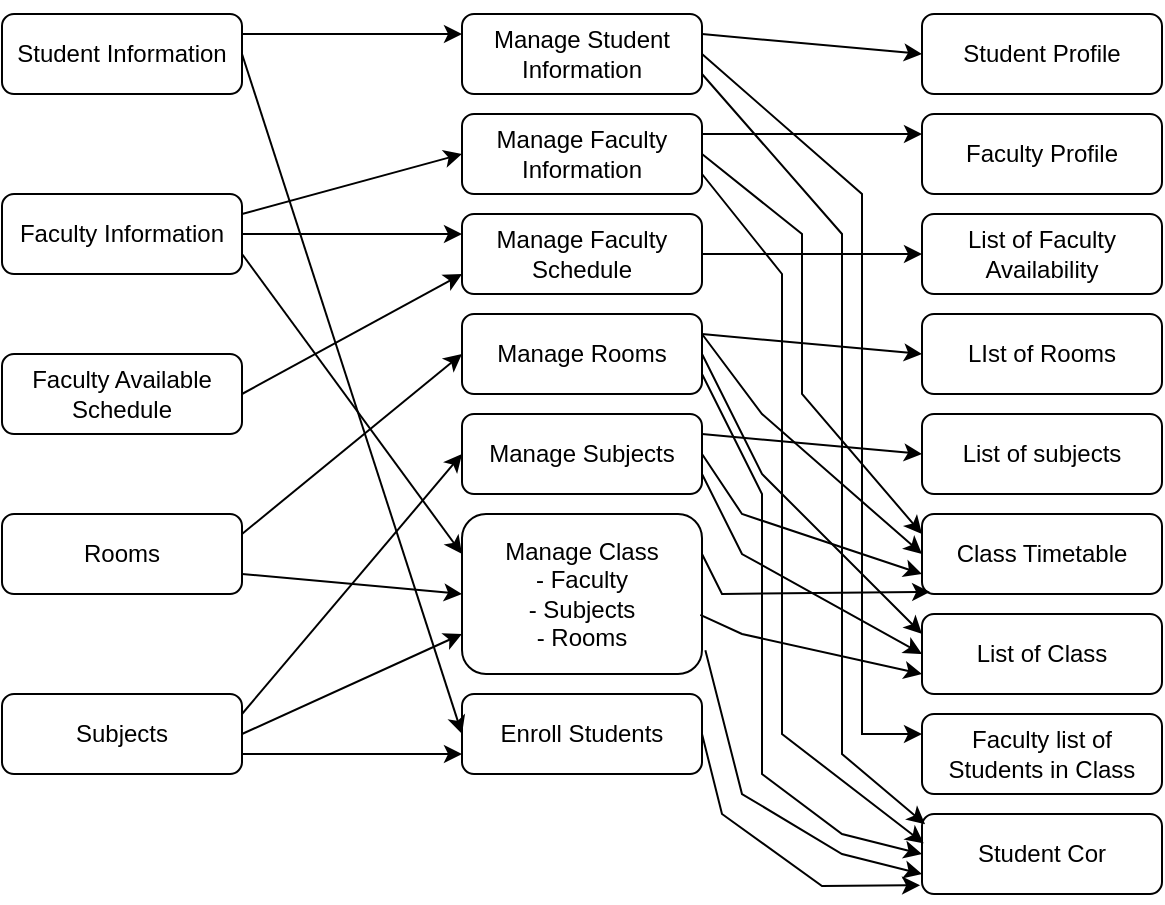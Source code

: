 <mxfile version="24.3.1" type="github">
  <diagram name="Page-1" id="PYd-O_xFokjqbC7pjso_">
    <mxGraphModel dx="917" dy="838" grid="1" gridSize="10" guides="1" tooltips="1" connect="1" arrows="1" fold="1" page="1" pageScale="1" pageWidth="850" pageHeight="1100" math="0" shadow="0">
      <root>
        <mxCell id="0" />
        <mxCell id="1" parent="0" />
        <mxCell id="UocRsOeT7tiTQksgyZBa-1" value="&lt;p align=&quot;center&quot; class=&quot;MsoNormal&quot;&gt;Student Information&lt;/p&gt;" style="rounded=1;whiteSpace=wrap;html=1;" vertex="1" parent="1">
          <mxGeometry x="80" y="210" width="120" height="40" as="geometry" />
        </mxCell>
        <mxCell id="UocRsOeT7tiTQksgyZBa-2" value="&lt;p align=&quot;center&quot; class=&quot;MsoNormal&quot;&gt;Faculty Information&lt;/p&gt;" style="rounded=1;whiteSpace=wrap;html=1;" vertex="1" parent="1">
          <mxGeometry x="80" y="300" width="120" height="40" as="geometry" />
        </mxCell>
        <mxCell id="UocRsOeT7tiTQksgyZBa-3" value="&lt;p align=&quot;center&quot; class=&quot;MsoNormal&quot;&gt;Subjects&lt;/p&gt;" style="rounded=1;whiteSpace=wrap;html=1;" vertex="1" parent="1">
          <mxGeometry x="80" y="550" width="120" height="40" as="geometry" />
        </mxCell>
        <mxCell id="UocRsOeT7tiTQksgyZBa-4" value="&lt;p align=&quot;center&quot; class=&quot;MsoNormal&quot;&gt;Faculty Available Schedule&lt;/p&gt;" style="rounded=1;whiteSpace=wrap;html=1;" vertex="1" parent="1">
          <mxGeometry x="80" y="380" width="120" height="40" as="geometry" />
        </mxCell>
        <mxCell id="UocRsOeT7tiTQksgyZBa-5" value="&lt;p align=&quot;center&quot; class=&quot;MsoNormal&quot;&gt;Rooms&lt;/p&gt;" style="rounded=1;whiteSpace=wrap;html=1;" vertex="1" parent="1">
          <mxGeometry x="80" y="460" width="120" height="40" as="geometry" />
        </mxCell>
        <mxCell id="UocRsOeT7tiTQksgyZBa-6" value="&lt;p align=&quot;center&quot; class=&quot;MsoNormal&quot;&gt;Manage Student Information&lt;/p&gt;" style="rounded=1;whiteSpace=wrap;html=1;" vertex="1" parent="1">
          <mxGeometry x="310" y="210" width="120" height="40" as="geometry" />
        </mxCell>
        <mxCell id="UocRsOeT7tiTQksgyZBa-7" value="&lt;p align=&quot;center&quot; class=&quot;MsoNormal&quot;&gt;Manage Faculty Information&lt;/p&gt;" style="rounded=1;whiteSpace=wrap;html=1;" vertex="1" parent="1">
          <mxGeometry x="310" y="260" width="120" height="40" as="geometry" />
        </mxCell>
        <mxCell id="UocRsOeT7tiTQksgyZBa-8" value="&lt;p align=&quot;center&quot; class=&quot;MsoNormal&quot;&gt;Manage Faculty Schedule&lt;/p&gt;" style="rounded=1;whiteSpace=wrap;html=1;" vertex="1" parent="1">
          <mxGeometry x="310" y="310" width="120" height="40" as="geometry" />
        </mxCell>
        <mxCell id="UocRsOeT7tiTQksgyZBa-9" value="&lt;p align=&quot;center&quot; class=&quot;MsoNormal&quot;&gt;Manage Class&lt;br&gt;- Faculty&lt;br&gt;- Subjects&lt;br&gt;- Rooms&lt;/p&gt;" style="rounded=1;whiteSpace=wrap;html=1;" vertex="1" parent="1">
          <mxGeometry x="310" y="460" width="120" height="80" as="geometry" />
        </mxCell>
        <mxCell id="UocRsOeT7tiTQksgyZBa-10" value="&lt;p align=&quot;center&quot; class=&quot;MsoNormal&quot;&gt;Enroll Students&lt;/p&gt;" style="rounded=1;whiteSpace=wrap;html=1;" vertex="1" parent="1">
          <mxGeometry x="310" y="550" width="120" height="40" as="geometry" />
        </mxCell>
        <mxCell id="UocRsOeT7tiTQksgyZBa-11" value="&lt;p align=&quot;center&quot; class=&quot;MsoNormal&quot;&gt;Manage Rooms&lt;/p&gt;" style="rounded=1;whiteSpace=wrap;html=1;" vertex="1" parent="1">
          <mxGeometry x="310" y="360" width="120" height="40" as="geometry" />
        </mxCell>
        <mxCell id="UocRsOeT7tiTQksgyZBa-12" value="&lt;p align=&quot;center&quot; class=&quot;MsoNormal&quot;&gt;Manage Subjects&lt;/p&gt;" style="rounded=1;whiteSpace=wrap;html=1;" vertex="1" parent="1">
          <mxGeometry x="310" y="410" width="120" height="40" as="geometry" />
        </mxCell>
        <mxCell id="UocRsOeT7tiTQksgyZBa-22" value="" style="endArrow=classic;html=1;rounded=0;entryX=0;entryY=0.5;entryDx=0;entryDy=0;exitX=1;exitY=0.5;exitDx=0;exitDy=0;" edge="1" parent="1" source="UocRsOeT7tiTQksgyZBa-1" target="UocRsOeT7tiTQksgyZBa-10">
          <mxGeometry width="50" height="50" relative="1" as="geometry">
            <mxPoint x="200" y="670" as="sourcePoint" />
            <mxPoint x="250" y="620" as="targetPoint" />
          </mxGeometry>
        </mxCell>
        <mxCell id="UocRsOeT7tiTQksgyZBa-23" value="" style="endArrow=classic;html=1;rounded=0;entryX=0;entryY=0.25;entryDx=0;entryDy=0;" edge="1" parent="1" source="UocRsOeT7tiTQksgyZBa-2" target="UocRsOeT7tiTQksgyZBa-8">
          <mxGeometry width="50" height="50" relative="1" as="geometry">
            <mxPoint x="200" y="300" as="sourcePoint" />
            <mxPoint x="210" y="620" as="targetPoint" />
          </mxGeometry>
        </mxCell>
        <mxCell id="UocRsOeT7tiTQksgyZBa-24" value="" style="endArrow=classic;html=1;rounded=0;exitX=1;exitY=0.75;exitDx=0;exitDy=0;entryX=0;entryY=0.25;entryDx=0;entryDy=0;" edge="1" parent="1" source="UocRsOeT7tiTQksgyZBa-2" target="UocRsOeT7tiTQksgyZBa-9">
          <mxGeometry width="50" height="50" relative="1" as="geometry">
            <mxPoint x="190" y="650" as="sourcePoint" />
            <mxPoint x="240" y="600" as="targetPoint" />
          </mxGeometry>
        </mxCell>
        <mxCell id="UocRsOeT7tiTQksgyZBa-25" value="" style="endArrow=classic;html=1;rounded=0;exitX=1;exitY=0.5;exitDx=0;exitDy=0;exitPerimeter=0;entryX=0;entryY=0.75;entryDx=0;entryDy=0;" edge="1" parent="1" source="UocRsOeT7tiTQksgyZBa-3" target="UocRsOeT7tiTQksgyZBa-9">
          <mxGeometry width="50" height="50" relative="1" as="geometry">
            <mxPoint x="130" y="590" as="sourcePoint" />
            <mxPoint x="300" y="520" as="targetPoint" />
          </mxGeometry>
        </mxCell>
        <mxCell id="UocRsOeT7tiTQksgyZBa-26" value="" style="endArrow=classic;html=1;rounded=0;exitX=1;exitY=0.75;exitDx=0;exitDy=0;entryX=0;entryY=0.5;entryDx=0;entryDy=0;" edge="1" parent="1" source="UocRsOeT7tiTQksgyZBa-5" target="UocRsOeT7tiTQksgyZBa-9">
          <mxGeometry width="50" height="50" relative="1" as="geometry">
            <mxPoint x="150" y="590" as="sourcePoint" />
            <mxPoint x="200" y="540" as="targetPoint" />
          </mxGeometry>
        </mxCell>
        <mxCell id="UocRsOeT7tiTQksgyZBa-27" value="" style="endArrow=classic;html=1;rounded=0;exitX=1;exitY=0.25;exitDx=0;exitDy=0;entryX=0;entryY=0.5;entryDx=0;entryDy=0;" edge="1" parent="1" source="UocRsOeT7tiTQksgyZBa-2" target="UocRsOeT7tiTQksgyZBa-7">
          <mxGeometry width="50" height="50" relative="1" as="geometry">
            <mxPoint x="80" y="420" as="sourcePoint" />
            <mxPoint x="130" y="370" as="targetPoint" />
          </mxGeometry>
        </mxCell>
        <mxCell id="UocRsOeT7tiTQksgyZBa-28" value="" style="endArrow=classic;html=1;rounded=0;exitX=1;exitY=0.5;exitDx=0;exitDy=0;entryX=0;entryY=0.75;entryDx=0;entryDy=0;" edge="1" parent="1" source="UocRsOeT7tiTQksgyZBa-4" target="UocRsOeT7tiTQksgyZBa-8">
          <mxGeometry width="50" height="50" relative="1" as="geometry">
            <mxPoint x="130" y="480" as="sourcePoint" />
            <mxPoint x="180" y="430" as="targetPoint" />
          </mxGeometry>
        </mxCell>
        <mxCell id="UocRsOeT7tiTQksgyZBa-29" value="" style="endArrow=classic;html=1;rounded=0;exitX=1;exitY=0.25;exitDx=0;exitDy=0;entryX=0;entryY=0.25;entryDx=0;entryDy=0;" edge="1" parent="1" source="UocRsOeT7tiTQksgyZBa-1" target="UocRsOeT7tiTQksgyZBa-6">
          <mxGeometry width="50" height="50" relative="1" as="geometry">
            <mxPoint x="200" y="220" as="sourcePoint" />
            <mxPoint x="310" y="220" as="targetPoint" />
          </mxGeometry>
        </mxCell>
        <mxCell id="UocRsOeT7tiTQksgyZBa-31" value="" style="endArrow=classic;html=1;rounded=0;exitX=1;exitY=0.25;exitDx=0;exitDy=0;entryX=0;entryY=0.5;entryDx=0;entryDy=0;" edge="1" parent="1" source="UocRsOeT7tiTQksgyZBa-5" target="UocRsOeT7tiTQksgyZBa-11">
          <mxGeometry width="50" height="50" relative="1" as="geometry">
            <mxPoint x="160" y="790" as="sourcePoint" />
            <mxPoint x="210" y="740" as="targetPoint" />
          </mxGeometry>
        </mxCell>
        <mxCell id="UocRsOeT7tiTQksgyZBa-32" value="" style="endArrow=classic;html=1;rounded=0;exitX=1;exitY=0.25;exitDx=0;exitDy=0;entryX=0;entryY=0.5;entryDx=0;entryDy=0;" edge="1" parent="1" source="UocRsOeT7tiTQksgyZBa-3" target="UocRsOeT7tiTQksgyZBa-12">
          <mxGeometry width="50" height="50" relative="1" as="geometry">
            <mxPoint x="250" y="750" as="sourcePoint" />
            <mxPoint x="300" y="700" as="targetPoint" />
          </mxGeometry>
        </mxCell>
        <mxCell id="UocRsOeT7tiTQksgyZBa-33" value="&lt;p align=&quot;center&quot; class=&quot;MsoNormal&quot;&gt;Student Profile&lt;/p&gt;" style="rounded=1;whiteSpace=wrap;html=1;" vertex="1" parent="1">
          <mxGeometry x="540" y="210" width="120" height="40" as="geometry" />
        </mxCell>
        <mxCell id="UocRsOeT7tiTQksgyZBa-34" value="&lt;p align=&quot;center&quot; class=&quot;MsoNormal&quot;&gt;Faculty Profile&lt;/p&gt;" style="rounded=1;whiteSpace=wrap;html=1;" vertex="1" parent="1">
          <mxGeometry x="540" y="260" width="120" height="40" as="geometry" />
        </mxCell>
        <mxCell id="UocRsOeT7tiTQksgyZBa-35" value="List of Faculty Availability" style="rounded=1;whiteSpace=wrap;html=1;" vertex="1" parent="1">
          <mxGeometry x="540" y="310" width="120" height="40" as="geometry" />
        </mxCell>
        <mxCell id="UocRsOeT7tiTQksgyZBa-36" value="&lt;p align=&quot;center&quot; class=&quot;MsoNormal&quot;&gt;LIst of Rooms&lt;/p&gt;" style="rounded=1;whiteSpace=wrap;html=1;" vertex="1" parent="1">
          <mxGeometry x="540" y="360" width="120" height="40" as="geometry" />
        </mxCell>
        <mxCell id="UocRsOeT7tiTQksgyZBa-37" value="&lt;p align=&quot;center&quot; class=&quot;MsoNormal&quot;&gt;List of subjects&lt;/p&gt;" style="rounded=1;whiteSpace=wrap;html=1;" vertex="1" parent="1">
          <mxGeometry x="540" y="410" width="120" height="40" as="geometry" />
        </mxCell>
        <mxCell id="UocRsOeT7tiTQksgyZBa-38" value="&lt;p align=&quot;center&quot; class=&quot;MsoNormal&quot;&gt;Class Timetable&lt;/p&gt;" style="rounded=1;whiteSpace=wrap;html=1;" vertex="1" parent="1">
          <mxGeometry x="540" y="460" width="120" height="40" as="geometry" />
        </mxCell>
        <mxCell id="UocRsOeT7tiTQksgyZBa-39" value="&lt;p align=&quot;center&quot; class=&quot;MsoNormal&quot;&gt;List of Class&lt;/p&gt;" style="rounded=1;whiteSpace=wrap;html=1;" vertex="1" parent="1">
          <mxGeometry x="540" y="510" width="120" height="40" as="geometry" />
        </mxCell>
        <mxCell id="UocRsOeT7tiTQksgyZBa-40" value="&lt;p align=&quot;center&quot; class=&quot;MsoNormal&quot;&gt;Faculty list of Students in Class&lt;/p&gt;" style="rounded=1;whiteSpace=wrap;html=1;" vertex="1" parent="1">
          <mxGeometry x="540" y="560" width="120" height="40" as="geometry" />
        </mxCell>
        <mxCell id="UocRsOeT7tiTQksgyZBa-42" value="" style="endArrow=classic;html=1;rounded=0;exitX=1;exitY=0.75;exitDx=0;exitDy=0;entryX=0;entryY=0.75;entryDx=0;entryDy=0;" edge="1" parent="1" source="UocRsOeT7tiTQksgyZBa-3" target="UocRsOeT7tiTQksgyZBa-10">
          <mxGeometry width="50" height="50" relative="1" as="geometry">
            <mxPoint x="430" y="790" as="sourcePoint" />
            <mxPoint x="480" y="740" as="targetPoint" />
          </mxGeometry>
        </mxCell>
        <mxCell id="UocRsOeT7tiTQksgyZBa-43" value="&lt;p align=&quot;center&quot; class=&quot;MsoNormal&quot;&gt;Student Cor&lt;/p&gt;" style="rounded=1;whiteSpace=wrap;html=1;" vertex="1" parent="1">
          <mxGeometry x="540" y="610" width="120" height="40" as="geometry" />
        </mxCell>
        <mxCell id="UocRsOeT7tiTQksgyZBa-44" value="" style="endArrow=classic;html=1;rounded=0;exitX=1;exitY=0.25;exitDx=0;exitDy=0;entryX=0;entryY=0.5;entryDx=0;entryDy=0;" edge="1" parent="1" source="UocRsOeT7tiTQksgyZBa-6" target="UocRsOeT7tiTQksgyZBa-33">
          <mxGeometry width="50" height="50" relative="1" as="geometry">
            <mxPoint x="420" y="810" as="sourcePoint" />
            <mxPoint x="470" y="760" as="targetPoint" />
          </mxGeometry>
        </mxCell>
        <mxCell id="UocRsOeT7tiTQksgyZBa-45" value="" style="endArrow=classic;html=1;rounded=0;exitX=1;exitY=0.5;exitDx=0;exitDy=0;entryX=0;entryY=0.25;entryDx=0;entryDy=0;" edge="1" parent="1" source="UocRsOeT7tiTQksgyZBa-6" target="UocRsOeT7tiTQksgyZBa-40">
          <mxGeometry width="50" height="50" relative="1" as="geometry">
            <mxPoint x="430" y="260" as="sourcePoint" />
            <mxPoint x="540" y="270" as="targetPoint" />
            <Array as="points">
              <mxPoint x="510" y="300" />
              <mxPoint x="510" y="440" />
              <mxPoint x="510" y="570" />
            </Array>
          </mxGeometry>
        </mxCell>
        <mxCell id="UocRsOeT7tiTQksgyZBa-46" value="" style="endArrow=classic;html=1;rounded=0;entryX=0.013;entryY=0.129;entryDx=0;entryDy=0;entryPerimeter=0;" edge="1" parent="1" target="UocRsOeT7tiTQksgyZBa-43">
          <mxGeometry width="50" height="50" relative="1" as="geometry">
            <mxPoint x="430" y="240" as="sourcePoint" />
            <mxPoint x="540" y="650" as="targetPoint" />
            <Array as="points">
              <mxPoint x="500" y="320" />
              <mxPoint x="500" y="480" />
              <mxPoint x="500" y="580" />
            </Array>
          </mxGeometry>
        </mxCell>
        <mxCell id="UocRsOeT7tiTQksgyZBa-48" value="" style="endArrow=classic;html=1;rounded=0;exitX=1;exitY=0.5;exitDx=0;exitDy=0;entryX=0;entryY=0.25;entryDx=0;entryDy=0;" edge="1" parent="1" source="UocRsOeT7tiTQksgyZBa-7" target="UocRsOeT7tiTQksgyZBa-38">
          <mxGeometry width="50" height="50" relative="1" as="geometry">
            <mxPoint x="450" y="330" as="sourcePoint" />
            <mxPoint x="560" y="370" as="targetPoint" />
            <Array as="points">
              <mxPoint x="480" y="320" />
              <mxPoint x="480" y="370" />
              <mxPoint x="480" y="400" />
            </Array>
          </mxGeometry>
        </mxCell>
        <mxCell id="UocRsOeT7tiTQksgyZBa-49" value="" style="endArrow=classic;html=1;rounded=0;exitX=1;exitY=0.5;exitDx=0;exitDy=0;entryX=0;entryY=0.5;entryDx=0;entryDy=0;" edge="1" parent="1">
          <mxGeometry width="50" height="50" relative="1" as="geometry">
            <mxPoint x="430" y="270" as="sourcePoint" />
            <mxPoint x="540" y="270" as="targetPoint" />
          </mxGeometry>
        </mxCell>
        <mxCell id="UocRsOeT7tiTQksgyZBa-50" value="" style="endArrow=classic;html=1;rounded=0;exitX=1;exitY=0.75;exitDx=0;exitDy=0;entryX=0.007;entryY=0.367;entryDx=0;entryDy=0;entryPerimeter=0;" edge="1" parent="1" source="UocRsOeT7tiTQksgyZBa-7" target="UocRsOeT7tiTQksgyZBa-43">
          <mxGeometry width="50" height="50" relative="1" as="geometry">
            <mxPoint x="430" y="510" as="sourcePoint" />
            <mxPoint x="540" y="750" as="targetPoint" />
            <Array as="points">
              <mxPoint x="470" y="340" />
              <mxPoint x="470" y="480" />
              <mxPoint x="470" y="550" />
              <mxPoint x="470" y="570" />
            </Array>
          </mxGeometry>
        </mxCell>
        <mxCell id="UocRsOeT7tiTQksgyZBa-51" value="" style="endArrow=classic;html=1;rounded=0;exitX=1;exitY=0.5;exitDx=0;exitDy=0;entryX=0;entryY=0.5;entryDx=0;entryDy=0;" edge="1" parent="1" source="UocRsOeT7tiTQksgyZBa-8" target="UocRsOeT7tiTQksgyZBa-35">
          <mxGeometry width="50" height="50" relative="1" as="geometry">
            <mxPoint x="470" y="760" as="sourcePoint" />
            <mxPoint x="520" y="710" as="targetPoint" />
          </mxGeometry>
        </mxCell>
        <mxCell id="UocRsOeT7tiTQksgyZBa-52" value="" style="endArrow=classic;html=1;rounded=0;exitX=1;exitY=0.25;exitDx=0;exitDy=0;entryX=0;entryY=0.5;entryDx=0;entryDy=0;" edge="1" parent="1" source="UocRsOeT7tiTQksgyZBa-11" target="UocRsOeT7tiTQksgyZBa-36">
          <mxGeometry width="50" height="50" relative="1" as="geometry">
            <mxPoint x="380" y="740" as="sourcePoint" />
            <mxPoint x="430" y="690" as="targetPoint" />
          </mxGeometry>
        </mxCell>
        <mxCell id="UocRsOeT7tiTQksgyZBa-53" value="" style="endArrow=classic;html=1;rounded=0;exitX=1;exitY=0.25;exitDx=0;exitDy=0;entryX=0;entryY=0.5;entryDx=0;entryDy=0;" edge="1" parent="1" source="UocRsOeT7tiTQksgyZBa-11" target="UocRsOeT7tiTQksgyZBa-38">
          <mxGeometry width="50" height="50" relative="1" as="geometry">
            <mxPoint x="430" y="420" as="sourcePoint" />
            <mxPoint x="540" y="530" as="targetPoint" />
            <Array as="points">
              <mxPoint x="460" y="410" />
            </Array>
          </mxGeometry>
        </mxCell>
        <mxCell id="UocRsOeT7tiTQksgyZBa-54" value="" style="endArrow=classic;html=1;rounded=0;exitX=1;exitY=0.5;exitDx=0;exitDy=0;entryX=0;entryY=0.25;entryDx=0;entryDy=0;" edge="1" parent="1" source="UocRsOeT7tiTQksgyZBa-11" target="UocRsOeT7tiTQksgyZBa-39">
          <mxGeometry width="50" height="50" relative="1" as="geometry">
            <mxPoint x="430" y="450" as="sourcePoint" />
            <mxPoint x="540" y="560" as="targetPoint" />
            <Array as="points">
              <mxPoint x="460" y="440" />
            </Array>
          </mxGeometry>
        </mxCell>
        <mxCell id="UocRsOeT7tiTQksgyZBa-55" value="" style="endArrow=classic;html=1;rounded=0;exitX=1;exitY=0.75;exitDx=0;exitDy=0;entryX=0;entryY=0.5;entryDx=0;entryDy=0;" edge="1" parent="1" source="UocRsOeT7tiTQksgyZBa-11" target="UocRsOeT7tiTQksgyZBa-43">
          <mxGeometry width="50" height="50" relative="1" as="geometry">
            <mxPoint x="430" y="409.68" as="sourcePoint" />
            <mxPoint x="540" y="554.68" as="targetPoint" />
            <Array as="points">
              <mxPoint x="460" y="450" />
              <mxPoint x="460" y="590" />
              <mxPoint x="500" y="620" />
            </Array>
          </mxGeometry>
        </mxCell>
        <mxCell id="UocRsOeT7tiTQksgyZBa-56" value="" style="endArrow=classic;html=1;rounded=0;exitX=1;exitY=0.25;exitDx=0;exitDy=0;entryX=0;entryY=0.5;entryDx=0;entryDy=0;" edge="1" parent="1" source="UocRsOeT7tiTQksgyZBa-12" target="UocRsOeT7tiTQksgyZBa-37">
          <mxGeometry width="50" height="50" relative="1" as="geometry">
            <mxPoint x="320" y="790" as="sourcePoint" />
            <mxPoint x="370" y="740" as="targetPoint" />
          </mxGeometry>
        </mxCell>
        <mxCell id="UocRsOeT7tiTQksgyZBa-57" value="" style="endArrow=classic;html=1;rounded=0;exitX=1;exitY=0.5;exitDx=0;exitDy=0;" edge="1" parent="1" source="UocRsOeT7tiTQksgyZBa-12">
          <mxGeometry width="50" height="50" relative="1" as="geometry">
            <mxPoint x="430" y="430" as="sourcePoint" />
            <mxPoint x="540" y="490" as="targetPoint" />
            <Array as="points">
              <mxPoint x="450" y="460" />
            </Array>
          </mxGeometry>
        </mxCell>
        <mxCell id="UocRsOeT7tiTQksgyZBa-58" value="" style="endArrow=classic;html=1;rounded=0;exitX=1;exitY=0.75;exitDx=0;exitDy=0;entryX=0;entryY=0.5;entryDx=0;entryDy=0;" edge="1" parent="1" source="UocRsOeT7tiTQksgyZBa-12" target="UocRsOeT7tiTQksgyZBa-39">
          <mxGeometry width="50" height="50" relative="1" as="geometry">
            <mxPoint x="390" y="710" as="sourcePoint" />
            <mxPoint x="440" y="660" as="targetPoint" />
            <Array as="points">
              <mxPoint x="450" y="480" />
            </Array>
          </mxGeometry>
        </mxCell>
        <mxCell id="UocRsOeT7tiTQksgyZBa-59" value="" style="endArrow=classic;html=1;rounded=0;exitX=1;exitY=0.25;exitDx=0;exitDy=0;entryX=0.034;entryY=0.974;entryDx=0;entryDy=0;entryPerimeter=0;" edge="1" parent="1" source="UocRsOeT7tiTQksgyZBa-9" target="UocRsOeT7tiTQksgyZBa-38">
          <mxGeometry width="50" height="50" relative="1" as="geometry">
            <mxPoint x="400" y="730" as="sourcePoint" />
            <mxPoint x="450" y="680" as="targetPoint" />
            <Array as="points">
              <mxPoint x="440" y="500" />
            </Array>
          </mxGeometry>
        </mxCell>
        <mxCell id="UocRsOeT7tiTQksgyZBa-60" value="" style="endArrow=classic;html=1;rounded=0;exitX=0.993;exitY=0.63;exitDx=0;exitDy=0;exitPerimeter=0;entryX=0;entryY=0.75;entryDx=0;entryDy=0;" edge="1" parent="1" source="UocRsOeT7tiTQksgyZBa-9" target="UocRsOeT7tiTQksgyZBa-39">
          <mxGeometry width="50" height="50" relative="1" as="geometry">
            <mxPoint x="480" y="700" as="sourcePoint" />
            <mxPoint x="530" y="650" as="targetPoint" />
            <Array as="points">
              <mxPoint x="450" y="520" />
            </Array>
          </mxGeometry>
        </mxCell>
        <mxCell id="UocRsOeT7tiTQksgyZBa-61" value="" style="endArrow=classic;html=1;rounded=0;exitX=1.014;exitY=0.852;exitDx=0;exitDy=0;exitPerimeter=0;entryX=0;entryY=0.75;entryDx=0;entryDy=0;" edge="1" parent="1" source="UocRsOeT7tiTQksgyZBa-9" target="UocRsOeT7tiTQksgyZBa-43">
          <mxGeometry width="50" height="50" relative="1" as="geometry">
            <mxPoint x="429" y="519.6" as="sourcePoint" />
            <mxPoint x="540" y="630" as="targetPoint" />
            <Array as="points">
              <mxPoint x="450" y="600" />
              <mxPoint x="500" y="630" />
            </Array>
          </mxGeometry>
        </mxCell>
        <mxCell id="UocRsOeT7tiTQksgyZBa-62" value="" style="endArrow=classic;html=1;rounded=0;exitX=1;exitY=0.5;exitDx=0;exitDy=0;entryX=-0.008;entryY=0.891;entryDx=0;entryDy=0;entryPerimeter=0;" edge="1" parent="1" source="UocRsOeT7tiTQksgyZBa-10" target="UocRsOeT7tiTQksgyZBa-43">
          <mxGeometry width="50" height="50" relative="1" as="geometry">
            <mxPoint x="480" y="690" as="sourcePoint" />
            <mxPoint x="530" y="640" as="targetPoint" />
            <Array as="points">
              <mxPoint x="440" y="610" />
              <mxPoint x="490" y="646" />
            </Array>
          </mxGeometry>
        </mxCell>
      </root>
    </mxGraphModel>
  </diagram>
</mxfile>
